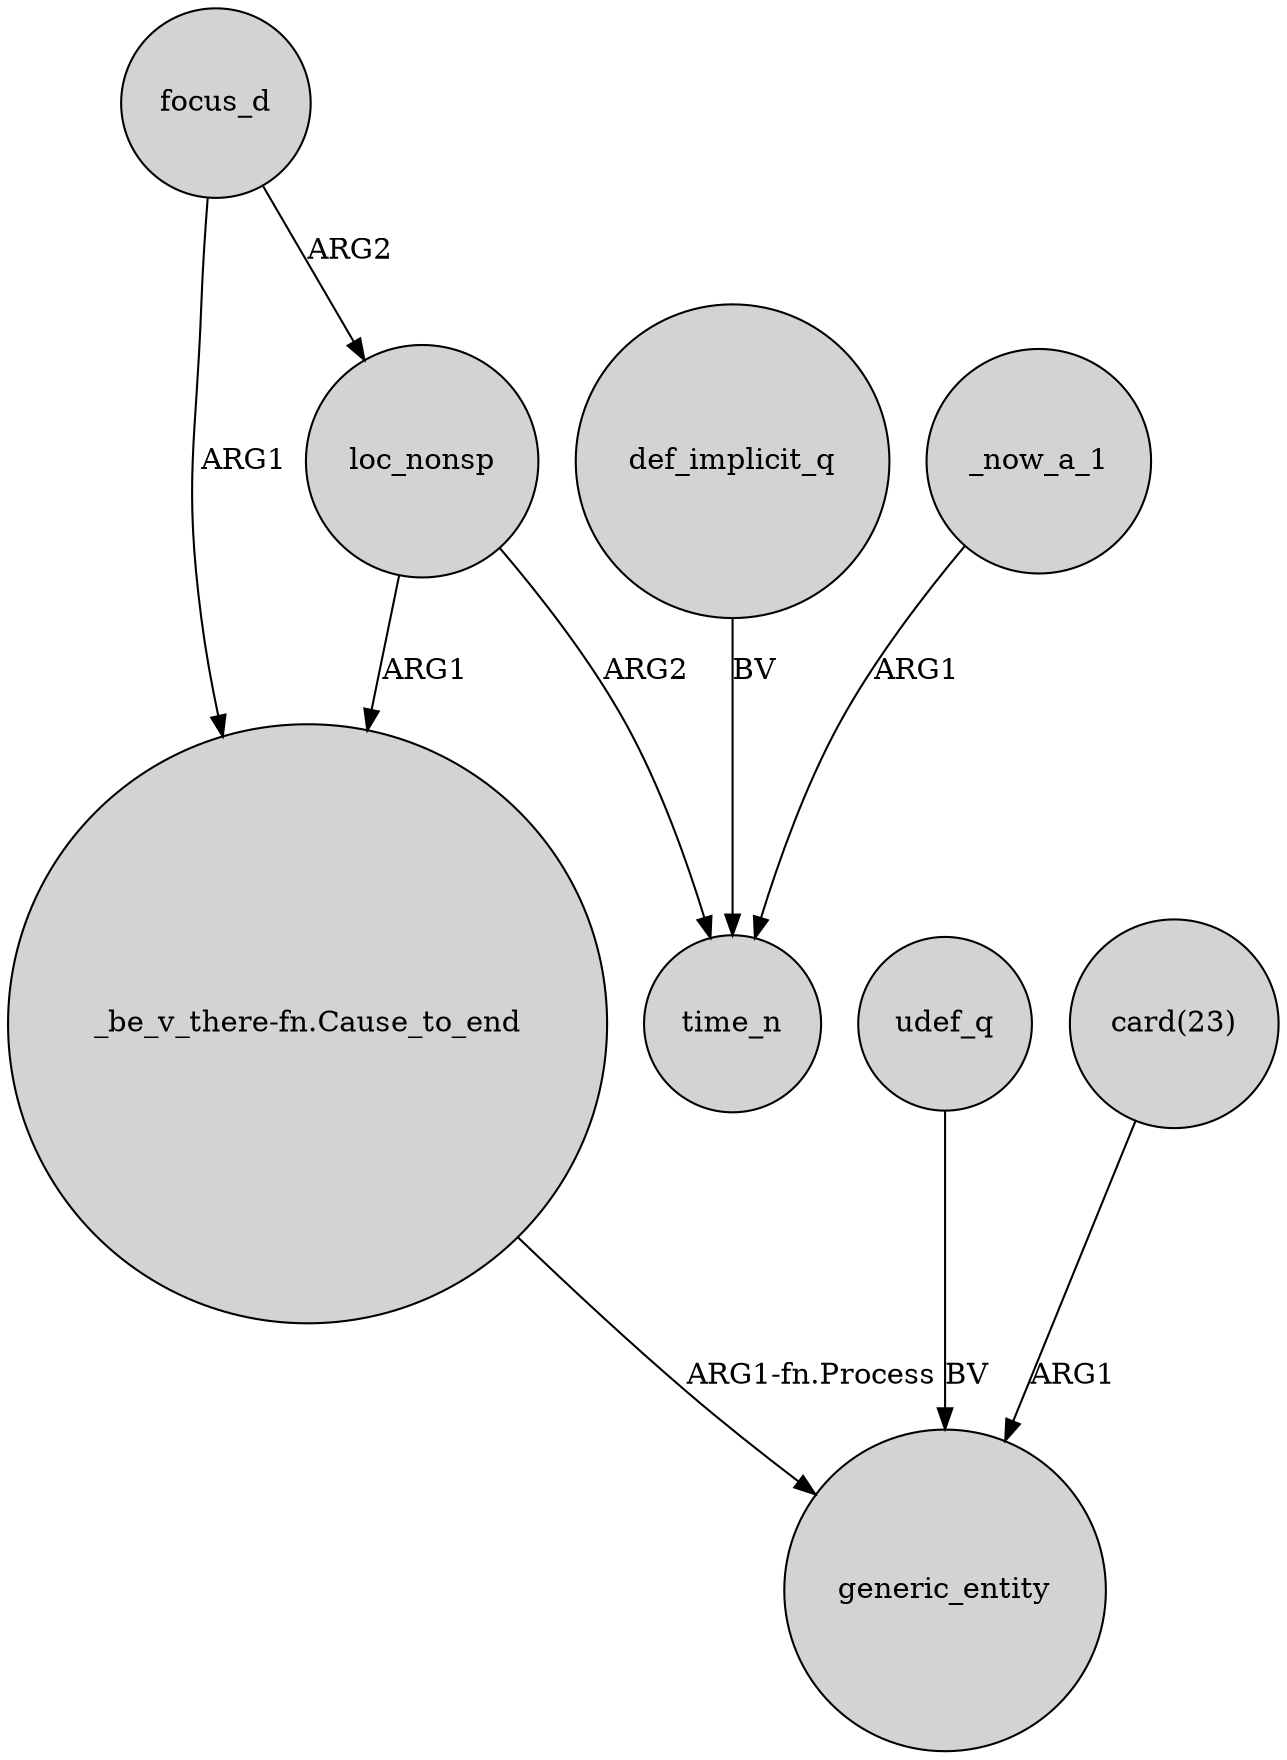 digraph {
	node [shape=circle style=filled]
	focus_d -> "_be_v_there-fn.Cause_to_end" [label=ARG1]
	loc_nonsp -> time_n [label=ARG2]
	focus_d -> loc_nonsp [label=ARG2]
	loc_nonsp -> "_be_v_there-fn.Cause_to_end" [label=ARG1]
	def_implicit_q -> time_n [label=BV]
	udef_q -> generic_entity [label=BV]
	_now_a_1 -> time_n [label=ARG1]
	"card(23)" -> generic_entity [label=ARG1]
	"_be_v_there-fn.Cause_to_end" -> generic_entity [label="ARG1-fn.Process"]
}
